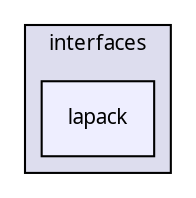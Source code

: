 digraph "lapack" {
  compound=true
  node [ fontsize="10", fontname="FreeSans.ttf"];
  edge [ labelfontsize="10", labelfontname="FreeSans.ttf"];
  subgraph clusterdir_3704cb05e0a8565fe7675e5730d54a9f {
    graph [ bgcolor="#ddddee", pencolor="black", label="interfaces" fontname="FreeSans.ttf", fontsize="10", URL="dir_3704cb05e0a8565fe7675e5730d54a9f.html"]
  dir_d0166b8e5c12a44257756cced3ce77b9 [shape=box, label="lapack", style="filled", fillcolor="#eeeeff", pencolor="black", URL="dir_d0166b8e5c12a44257756cced3ce77b9.html"];
  }
}
